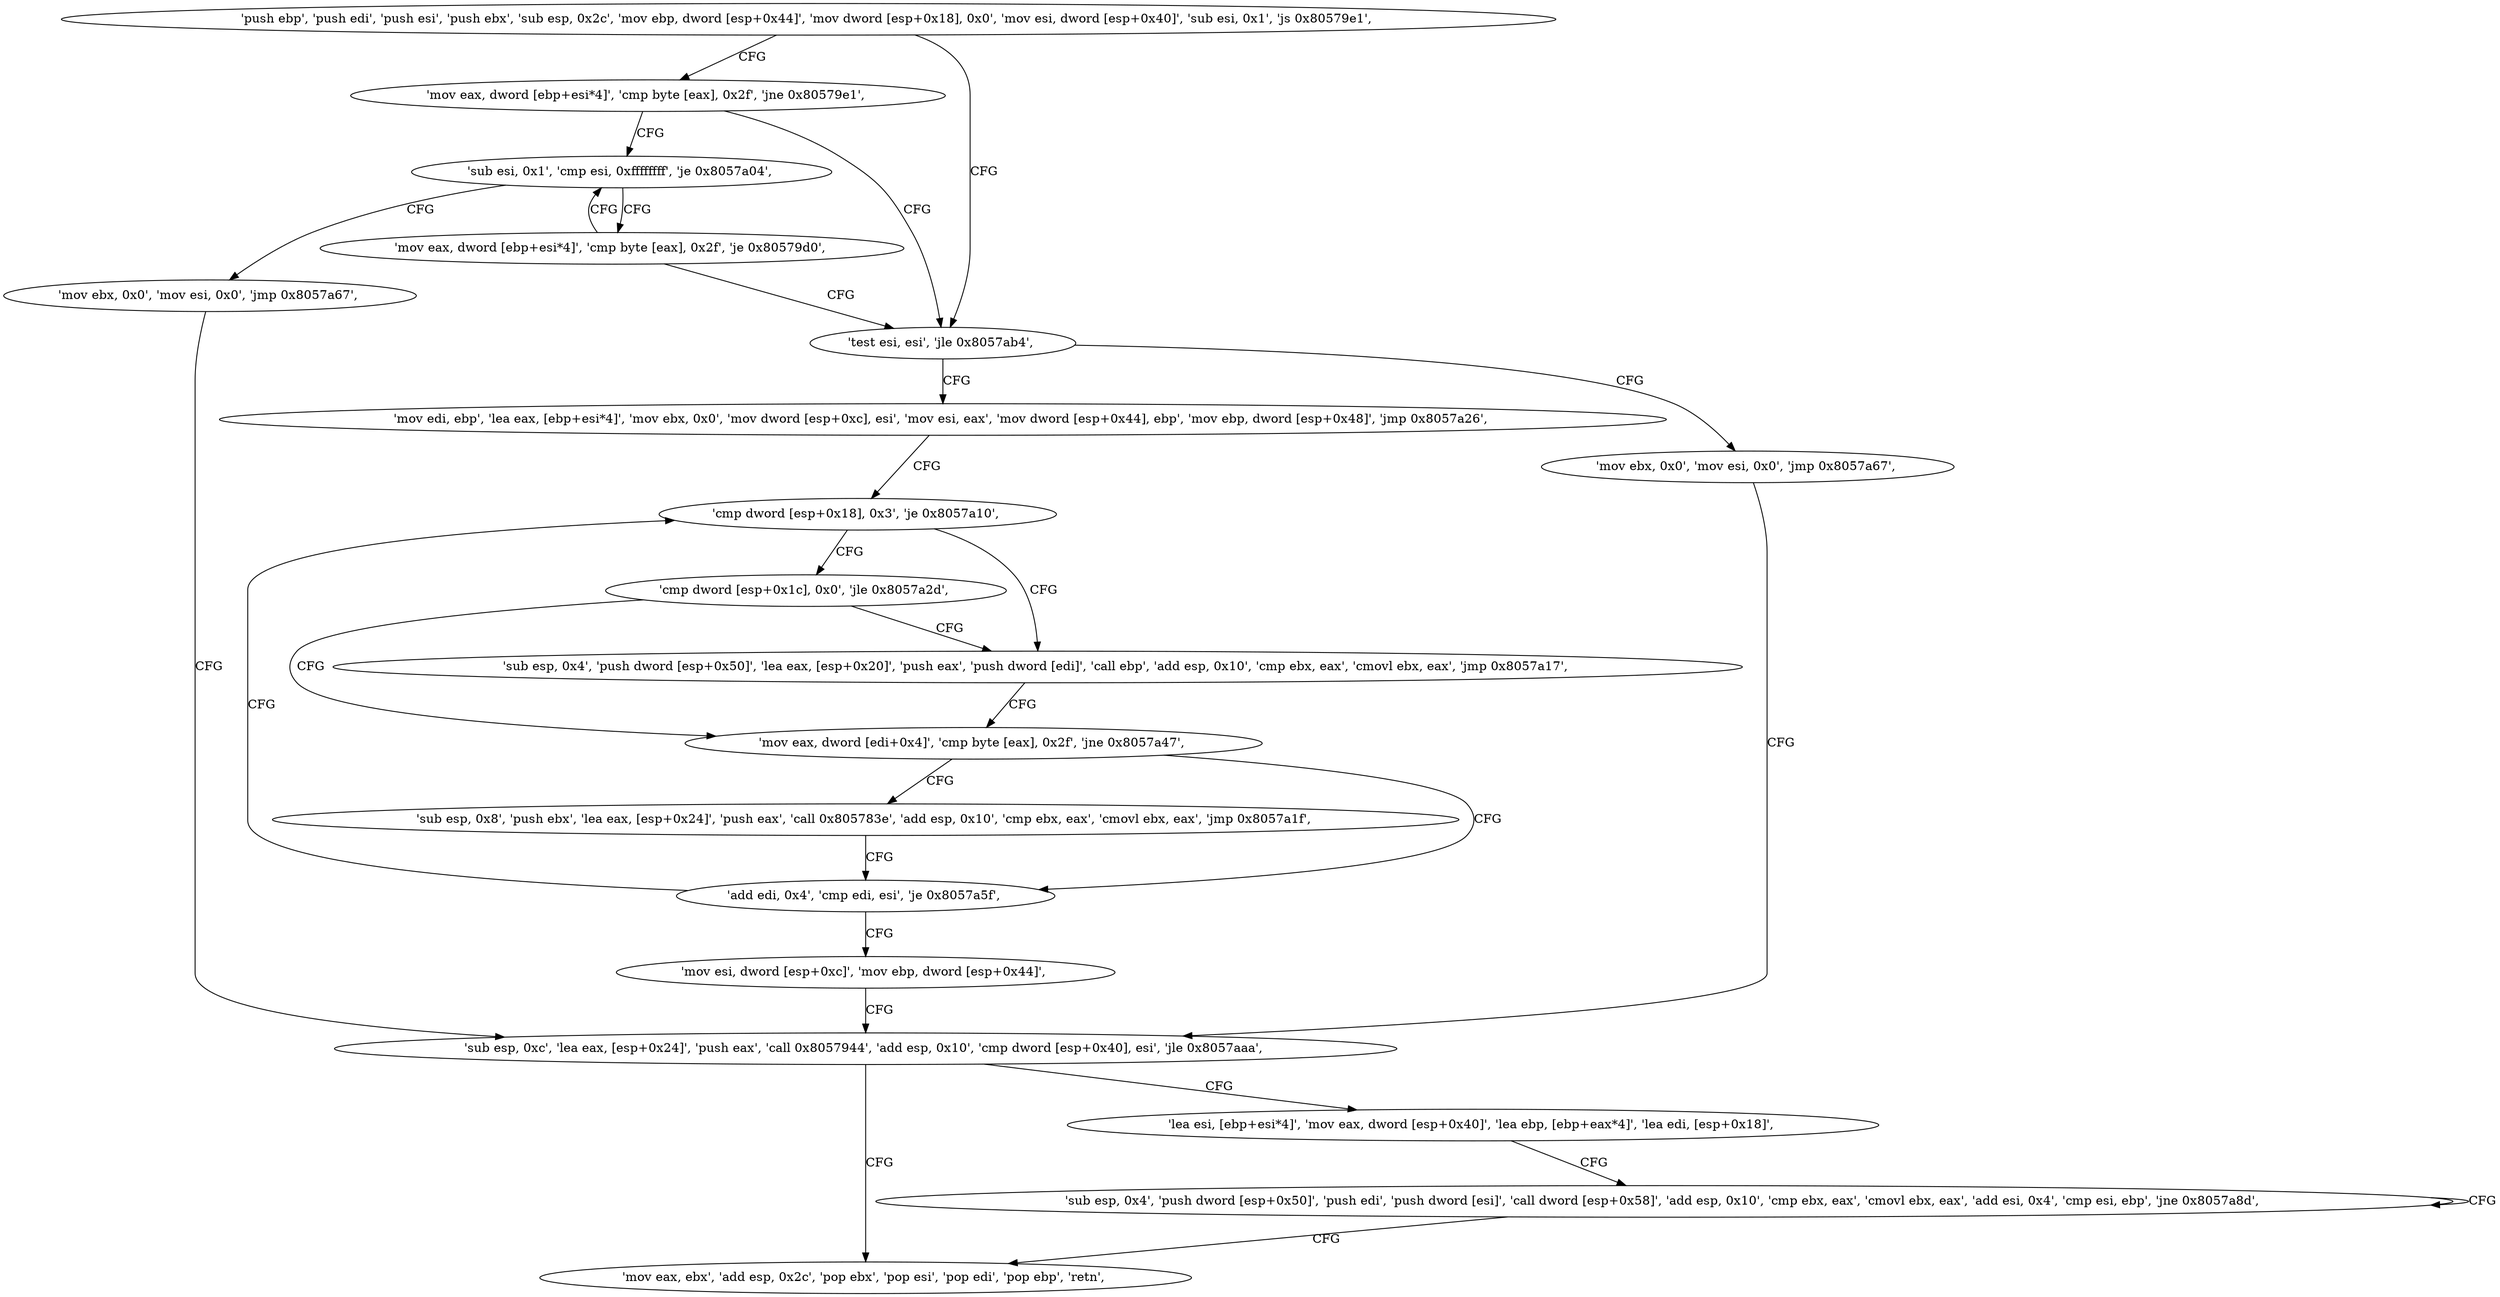digraph "func" {
"134576555" [label = "'push ebp', 'push edi', 'push esi', 'push ebx', 'sub esp, 0x2c', 'mov ebp, dword [esp+0x44]', 'mov dword [esp+0x18], 0x0', 'mov esi, dword [esp+0x40]', 'sub esi, 0x1', 'js 0x80579e1', " ]
"134576609" [label = "'test esi, esi', 'jle 0x8057ab4', " ]
"134576583" [label = "'mov eax, dword [ebp+esi*4]', 'cmp byte [eax], 0x2f', 'jne 0x80579e1', " ]
"134576820" [label = "'mov ebx, 0x0', 'mov esi, 0x0', 'jmp 0x8057a67', " ]
"134576617" [label = "'mov edi, ebp', 'lea eax, [ebp+esi*4]', 'mov ebx, 0x0', 'mov dword [esp+0xc], esi', 'mov esi, eax', 'mov dword [esp+0x44], ebp', 'mov ebp, dword [esp+0x48]', 'jmp 0x8057a26', " ]
"134576592" [label = "'sub esi, 0x1', 'cmp esi, 0xffffffff', 'je 0x8057a04', " ]
"134576743" [label = "'sub esp, 0xc', 'lea eax, [esp+0x24]', 'push eax', 'call 0x8057944', 'add esp, 0x10', 'cmp dword [esp+0x40], esi', 'jle 0x8057aaa', " ]
"134576678" [label = "'cmp dword [esp+0x18], 0x3', 'je 0x8057a10', " ]
"134576644" [label = "'mov ebx, 0x0', 'mov esi, 0x0', 'jmp 0x8057a67', " ]
"134576600" [label = "'mov eax, dword [ebp+esi*4]', 'cmp byte [eax], 0x2f', 'je 0x80579d0', " ]
"134576810" [label = "'mov eax, ebx', 'add esp, 0x2c', 'pop ebx', 'pop esi', 'pop edi', 'pop ebp', 'retn', " ]
"134576765" [label = "'lea esi, [ebp+esi*4]', 'mov eax, dword [esp+0x40]', 'lea ebp, [ebp+eax*4]', 'lea edi, [esp+0x18]', " ]
"134576656" [label = "'cmp dword [esp+0x1c], 0x0', 'jle 0x8057a2d', " ]
"134576685" [label = "'sub esp, 0x4', 'push dword [esp+0x50]', 'lea eax, [esp+0x20]', 'push eax', 'push dword [edi]', 'call ebp', 'add esp, 0x10', 'cmp ebx, eax', 'cmovl ebx, eax', 'jmp 0x8057a17', " ]
"134576781" [label = "'sub esp, 0x4', 'push dword [esp+0x50]', 'push edi', 'push dword [esi]', 'call dword [esp+0x58]', 'add esp, 0x10', 'cmp ebx, eax', 'cmovl ebx, eax', 'add esi, 0x4', 'cmp esi, ebp', 'jne 0x8057a8d', " ]
"134576663" [label = "'mov eax, dword [edi+0x4]', 'cmp byte [eax], 0x2f', 'jne 0x8057a47', " ]
"134576711" [label = "'sub esp, 0x8', 'push ebx', 'lea eax, [esp+0x24]', 'push eax', 'call 0x805783e', 'add esp, 0x10', 'cmp ebx, eax', 'cmovl ebx, eax', 'jmp 0x8057a1f', " ]
"134576671" [label = "'add edi, 0x4', 'cmp edi, esi', 'je 0x8057a5f', " ]
"134576735" [label = "'mov esi, dword [esp+0xc]', 'mov ebp, dword [esp+0x44]', " ]
"134576555" -> "134576609" [ label = "CFG" ]
"134576555" -> "134576583" [ label = "CFG" ]
"134576609" -> "134576820" [ label = "CFG" ]
"134576609" -> "134576617" [ label = "CFG" ]
"134576583" -> "134576609" [ label = "CFG" ]
"134576583" -> "134576592" [ label = "CFG" ]
"134576820" -> "134576743" [ label = "CFG" ]
"134576617" -> "134576678" [ label = "CFG" ]
"134576592" -> "134576644" [ label = "CFG" ]
"134576592" -> "134576600" [ label = "CFG" ]
"134576743" -> "134576810" [ label = "CFG" ]
"134576743" -> "134576765" [ label = "CFG" ]
"134576678" -> "134576656" [ label = "CFG" ]
"134576678" -> "134576685" [ label = "CFG" ]
"134576644" -> "134576743" [ label = "CFG" ]
"134576600" -> "134576592" [ label = "CFG" ]
"134576600" -> "134576609" [ label = "CFG" ]
"134576765" -> "134576781" [ label = "CFG" ]
"134576656" -> "134576685" [ label = "CFG" ]
"134576656" -> "134576663" [ label = "CFG" ]
"134576685" -> "134576663" [ label = "CFG" ]
"134576781" -> "134576781" [ label = "CFG" ]
"134576781" -> "134576810" [ label = "CFG" ]
"134576663" -> "134576711" [ label = "CFG" ]
"134576663" -> "134576671" [ label = "CFG" ]
"134576711" -> "134576671" [ label = "CFG" ]
"134576671" -> "134576735" [ label = "CFG" ]
"134576671" -> "134576678" [ label = "CFG" ]
"134576735" -> "134576743" [ label = "CFG" ]
}
